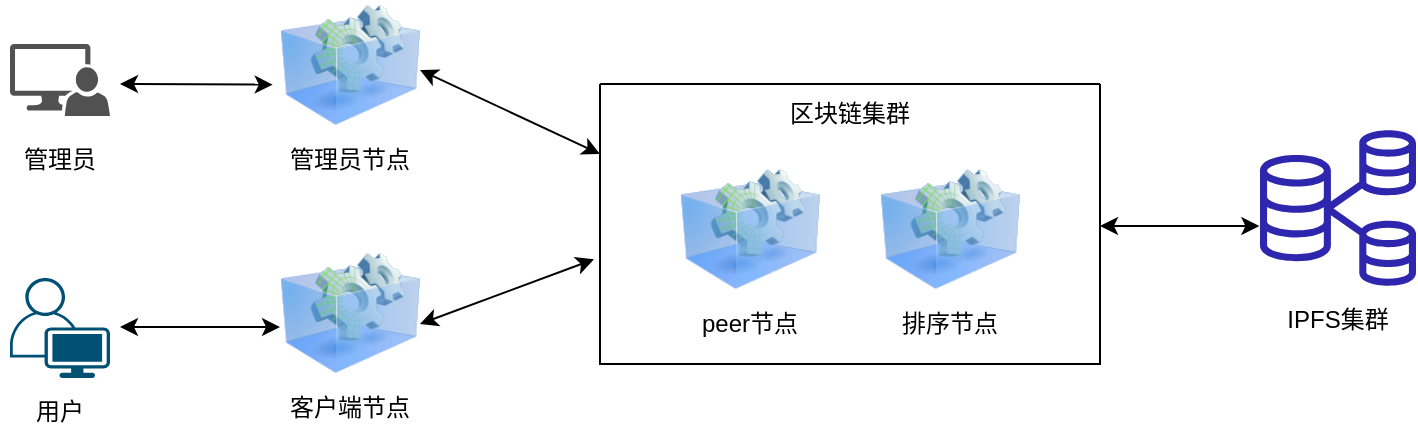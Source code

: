 <mxfile version="21.1.2" type="github">
  <diagram name="Page-1" id="fc8asxsnwFO9gbp3OEaq">
    <mxGraphModel dx="1461" dy="775" grid="1" gridSize="10" guides="1" tooltips="1" connect="1" arrows="1" fold="1" page="1" pageScale="1" pageWidth="827" pageHeight="1169" math="0" shadow="0">
      <root>
        <mxCell id="0" />
        <mxCell id="1" parent="0" />
        <mxCell id="bD2No1MqjXNVd_zByzU4-4" value="" style="sketch=0;pointerEvents=1;shadow=0;dashed=0;html=1;strokeColor=none;labelPosition=center;verticalLabelPosition=bottom;verticalAlign=top;align=center;fillColor=#515151;shape=mxgraph.mscae.system_center.admin_console" vertex="1" parent="1">
          <mxGeometry x="85" y="240" width="50" height="36" as="geometry" />
        </mxCell>
        <mxCell id="bD2No1MqjXNVd_zByzU4-5" value="" style="points=[[0.35,0,0],[0.98,0.51,0],[1,0.71,0],[0.67,1,0],[0,0.795,0],[0,0.65,0]];verticalLabelPosition=bottom;sketch=0;html=1;verticalAlign=top;aspect=fixed;align=center;pointerEvents=1;shape=mxgraph.cisco19.user;fillColor=#005073;strokeColor=none;" vertex="1" parent="1">
          <mxGeometry x="85" y="357" width="50" height="50" as="geometry" />
        </mxCell>
        <mxCell id="bD2No1MqjXNVd_zByzU4-6" value="用户" style="text;html=1;strokeColor=none;fillColor=none;align=center;verticalAlign=middle;whiteSpace=wrap;rounded=0;" vertex="1" parent="1">
          <mxGeometry x="80" y="410" width="60" height="27" as="geometry" />
        </mxCell>
        <mxCell id="bD2No1MqjXNVd_zByzU4-7" value="管理员" style="text;html=1;strokeColor=none;fillColor=none;align=center;verticalAlign=middle;whiteSpace=wrap;rounded=0;" vertex="1" parent="1">
          <mxGeometry x="80" y="283" width="60" height="30" as="geometry" />
        </mxCell>
        <mxCell id="bD2No1MqjXNVd_zByzU4-13" value="" style="sketch=0;outlineConnect=0;fontColor=#232F3E;gradientColor=none;fillColor=#2E27AD;strokeColor=none;dashed=0;verticalLabelPosition=bottom;verticalAlign=top;align=center;html=1;fontSize=12;fontStyle=0;aspect=fixed;pointerEvents=1;shape=mxgraph.aws4.rds_multi_az_db_cluster;" vertex="1" parent="1">
          <mxGeometry x="710" y="283" width="78" height="78" as="geometry" />
        </mxCell>
        <mxCell id="bD2No1MqjXNVd_zByzU4-14" value="IPFS集群" style="text;html=1;strokeColor=none;fillColor=none;align=center;verticalAlign=middle;whiteSpace=wrap;rounded=0;" vertex="1" parent="1">
          <mxGeometry x="719" y="363" width="60" height="30" as="geometry" />
        </mxCell>
        <mxCell id="bD2No1MqjXNVd_zByzU4-20" value="" style="image;html=1;image=img/lib/clip_art/computers/Virtual_Application_128x128.png" vertex="1" parent="1">
          <mxGeometry x="220" y="342" width="70" height="65" as="geometry" />
        </mxCell>
        <mxCell id="bD2No1MqjXNVd_zByzU4-21" value="客户端节点" style="text;html=1;strokeColor=none;fillColor=none;align=center;verticalAlign=middle;whiteSpace=wrap;rounded=0;" vertex="1" parent="1">
          <mxGeometry x="220" y="407" width="70" height="30" as="geometry" />
        </mxCell>
        <mxCell id="bD2No1MqjXNVd_zByzU4-26" value="" style="image;html=1;image=img/lib/clip_art/computers/Virtual_Application_128x128.png" vertex="1" parent="1">
          <mxGeometry x="220" y="218" width="70" height="65" as="geometry" />
        </mxCell>
        <mxCell id="bD2No1MqjXNVd_zByzU4-27" value="管理员节点" style="text;html=1;strokeColor=none;fillColor=none;align=center;verticalAlign=middle;whiteSpace=wrap;rounded=0;" vertex="1" parent="1">
          <mxGeometry x="220" y="283" width="70" height="30" as="geometry" />
        </mxCell>
        <mxCell id="bD2No1MqjXNVd_zByzU4-29" value="" style="swimlane;startSize=0;" vertex="1" parent="1">
          <mxGeometry x="380" y="260" width="250" height="140" as="geometry" />
        </mxCell>
        <mxCell id="bD2No1MqjXNVd_zByzU4-22" value="" style="image;html=1;image=img/lib/clip_art/computers/Virtual_Application_128x128.png" vertex="1" parent="bD2No1MqjXNVd_zByzU4-29">
          <mxGeometry x="40" y="40" width="70" height="65" as="geometry" />
        </mxCell>
        <mxCell id="bD2No1MqjXNVd_zByzU4-23" value="peer节点" style="text;html=1;strokeColor=none;fillColor=none;align=center;verticalAlign=middle;whiteSpace=wrap;rounded=0;" vertex="1" parent="bD2No1MqjXNVd_zByzU4-29">
          <mxGeometry x="40" y="105" width="70" height="30" as="geometry" />
        </mxCell>
        <mxCell id="bD2No1MqjXNVd_zByzU4-24" value="" style="image;html=1;image=img/lib/clip_art/computers/Virtual_Application_128x128.png" vertex="1" parent="bD2No1MqjXNVd_zByzU4-29">
          <mxGeometry x="140" y="40" width="70" height="65" as="geometry" />
        </mxCell>
        <mxCell id="bD2No1MqjXNVd_zByzU4-25" value="排序节点" style="text;html=1;strokeColor=none;fillColor=none;align=center;verticalAlign=middle;whiteSpace=wrap;rounded=0;" vertex="1" parent="bD2No1MqjXNVd_zByzU4-29">
          <mxGeometry x="140" y="105" width="70" height="30" as="geometry" />
        </mxCell>
        <mxCell id="bD2No1MqjXNVd_zByzU4-30" value="区块链集群" style="text;html=1;strokeColor=none;fillColor=none;align=center;verticalAlign=middle;whiteSpace=wrap;rounded=0;" vertex="1" parent="bD2No1MqjXNVd_zByzU4-29">
          <mxGeometry x="85" width="80" height="30" as="geometry" />
        </mxCell>
        <mxCell id="bD2No1MqjXNVd_zByzU4-31" value="" style="endArrow=classic;startArrow=classic;html=1;rounded=0;entryX=-0.052;entryY=0.651;entryDx=0;entryDy=0;entryPerimeter=0;" edge="1" parent="1" target="bD2No1MqjXNVd_zByzU4-26">
          <mxGeometry width="50" height="50" relative="1" as="geometry">
            <mxPoint x="140" y="260" as="sourcePoint" />
            <mxPoint x="210" y="260" as="targetPoint" />
          </mxGeometry>
        </mxCell>
        <mxCell id="bD2No1MqjXNVd_zByzU4-33" value="" style="endArrow=classic;startArrow=classic;html=1;rounded=0;entryX=0;entryY=0.608;entryDx=0;entryDy=0;entryPerimeter=0;" edge="1" parent="1" target="bD2No1MqjXNVd_zByzU4-20">
          <mxGeometry width="50" height="50" relative="1" as="geometry">
            <mxPoint x="140" y="381.5" as="sourcePoint" />
            <mxPoint x="210" y="381.5" as="targetPoint" />
          </mxGeometry>
        </mxCell>
        <mxCell id="bD2No1MqjXNVd_zByzU4-34" value="" style="endArrow=classic;startArrow=classic;html=1;rounded=0;entryX=0;entryY=0.25;entryDx=0;entryDy=0;" edge="1" parent="1" target="bD2No1MqjXNVd_zByzU4-29">
          <mxGeometry width="50" height="50" relative="1" as="geometry">
            <mxPoint x="290" y="253" as="sourcePoint" />
            <mxPoint x="340" y="283" as="targetPoint" />
          </mxGeometry>
        </mxCell>
        <mxCell id="bD2No1MqjXNVd_zByzU4-36" value="" style="endArrow=classic;startArrow=classic;html=1;rounded=0;entryX=-0.012;entryY=0.626;entryDx=0;entryDy=0;entryPerimeter=0;" edge="1" parent="1" target="bD2No1MqjXNVd_zByzU4-29">
          <mxGeometry width="50" height="50" relative="1" as="geometry">
            <mxPoint x="290" y="380" as="sourcePoint" />
            <mxPoint x="380" y="422" as="targetPoint" />
          </mxGeometry>
        </mxCell>
        <mxCell id="bD2No1MqjXNVd_zByzU4-37" value="" style="endArrow=classic;startArrow=classic;html=1;rounded=0;entryX=-0.004;entryY=0.616;entryDx=0;entryDy=0;entryPerimeter=0;" edge="1" parent="1" target="bD2No1MqjXNVd_zByzU4-13">
          <mxGeometry width="50" height="50" relative="1" as="geometry">
            <mxPoint x="630" y="331" as="sourcePoint" />
            <mxPoint x="690" y="329.5" as="targetPoint" />
          </mxGeometry>
        </mxCell>
      </root>
    </mxGraphModel>
  </diagram>
</mxfile>
